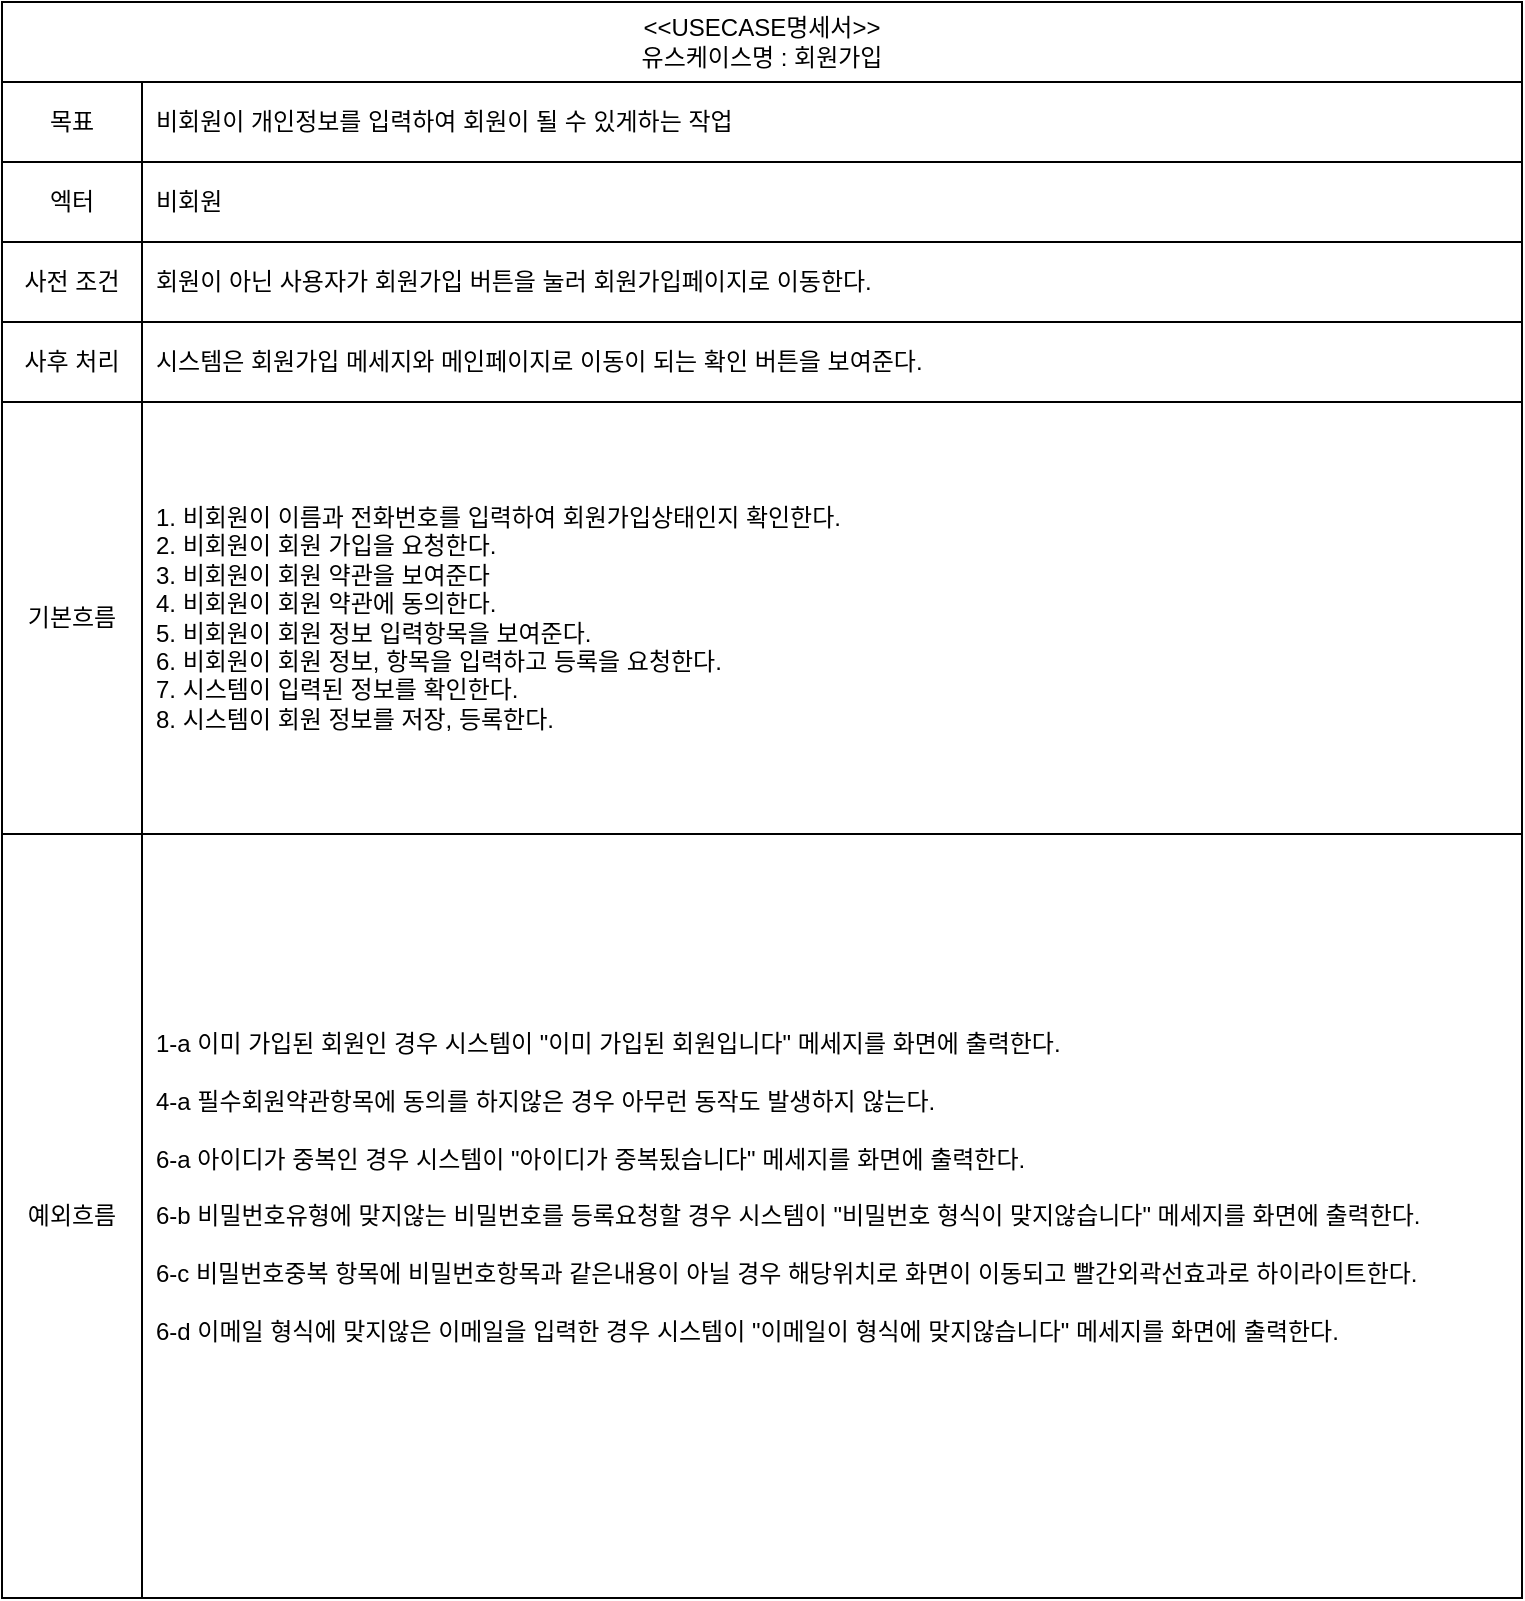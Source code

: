 <mxfile version="27.0.9">
  <diagram id="rVDEocGkngXMyg3_VMqb" name="회원가입 명세서">
    <mxGraphModel dx="1753" dy="894" grid="1" gridSize="10" guides="1" tooltips="1" connect="1" arrows="0" fold="1" page="1" pageScale="1" pageWidth="827" pageHeight="1169" math="0" shadow="0">
      <root>
        <mxCell id="0" />
        <mxCell id="1" parent="0" />
        <mxCell id="K6dPzLNvgxhF_e_WrW4I-232" value="" style="shape=table;startSize=0;container=1;collapsible=0;childLayout=tableLayout;" parent="1" vertex="1">
          <mxGeometry x="40" y="40" width="760" height="798" as="geometry" />
        </mxCell>
        <mxCell id="K6dPzLNvgxhF_e_WrW4I-233" value="" style="shape=tableRow;horizontal=0;startSize=0;swimlaneHead=0;swimlaneBody=0;strokeColor=inherit;top=0;left=0;bottom=0;right=0;collapsible=0;dropTarget=0;fillColor=none;points=[[0,0.5],[1,0.5]];portConstraint=eastwest;" parent="K6dPzLNvgxhF_e_WrW4I-232" vertex="1">
          <mxGeometry width="760" height="40" as="geometry" />
        </mxCell>
        <mxCell id="K6dPzLNvgxhF_e_WrW4I-234" value="&amp;lt;&amp;lt;USECASE명세서&amp;gt;&amp;gt;&lt;div&gt;유스케이스명 : 회원가입&lt;/div&gt;" style="shape=partialRectangle;html=1;whiteSpace=wrap;connectable=0;strokeColor=inherit;overflow=hidden;fillColor=none;top=0;left=0;bottom=0;right=0;pointerEvents=1;rowspan=1;colspan=2;" parent="K6dPzLNvgxhF_e_WrW4I-233" vertex="1">
          <mxGeometry width="760" height="40" as="geometry">
            <mxRectangle width="70" height="40" as="alternateBounds" />
          </mxGeometry>
        </mxCell>
        <mxCell id="K6dPzLNvgxhF_e_WrW4I-235" value="" style="shape=partialRectangle;html=1;whiteSpace=wrap;connectable=0;strokeColor=inherit;overflow=hidden;fillColor=none;top=0;left=0;bottom=0;right=0;pointerEvents=1;" parent="K6dPzLNvgxhF_e_WrW4I-233" vertex="1" visible="0">
          <mxGeometry x="70" width="690" height="40" as="geometry">
            <mxRectangle width="690" height="40" as="alternateBounds" />
          </mxGeometry>
        </mxCell>
        <mxCell id="K6dPzLNvgxhF_e_WrW4I-236" value="" style="shape=tableRow;horizontal=0;startSize=0;swimlaneHead=0;swimlaneBody=0;strokeColor=inherit;top=0;left=0;bottom=0;right=0;collapsible=0;dropTarget=0;fillColor=none;points=[[0,0.5],[1,0.5]];portConstraint=eastwest;" parent="K6dPzLNvgxhF_e_WrW4I-232" vertex="1">
          <mxGeometry y="40" width="760" height="40" as="geometry" />
        </mxCell>
        <mxCell id="K6dPzLNvgxhF_e_WrW4I-237" value="목표" style="shape=partialRectangle;html=1;whiteSpace=wrap;connectable=0;strokeColor=inherit;overflow=hidden;fillColor=none;top=0;left=0;bottom=0;right=0;pointerEvents=1;" parent="K6dPzLNvgxhF_e_WrW4I-236" vertex="1">
          <mxGeometry width="70" height="40" as="geometry">
            <mxRectangle width="70" height="40" as="alternateBounds" />
          </mxGeometry>
        </mxCell>
        <mxCell id="K6dPzLNvgxhF_e_WrW4I-238" value="비회원이 개인정보를 입력하여 회원이 될 수 있게하는 작업" style="shape=partialRectangle;html=1;whiteSpace=wrap;connectable=0;strokeColor=inherit;overflow=hidden;fillColor=none;top=0;left=0;bottom=0;right=0;pointerEvents=1;align=left;spacingTop=0;spacingLeft=5;" parent="K6dPzLNvgxhF_e_WrW4I-236" vertex="1">
          <mxGeometry x="70" width="690" height="40" as="geometry">
            <mxRectangle width="690" height="40" as="alternateBounds" />
          </mxGeometry>
        </mxCell>
        <mxCell id="K6dPzLNvgxhF_e_WrW4I-239" value="" style="shape=tableRow;horizontal=0;startSize=0;swimlaneHead=0;swimlaneBody=0;strokeColor=inherit;top=0;left=0;bottom=0;right=0;collapsible=0;dropTarget=0;fillColor=none;points=[[0,0.5],[1,0.5]];portConstraint=eastwest;" parent="K6dPzLNvgxhF_e_WrW4I-232" vertex="1">
          <mxGeometry y="80" width="760" height="40" as="geometry" />
        </mxCell>
        <mxCell id="K6dPzLNvgxhF_e_WrW4I-240" value="엑터" style="shape=partialRectangle;html=1;whiteSpace=wrap;connectable=0;strokeColor=inherit;overflow=hidden;fillColor=none;top=0;left=0;bottom=0;right=0;pointerEvents=1;" parent="K6dPzLNvgxhF_e_WrW4I-239" vertex="1">
          <mxGeometry width="70" height="40" as="geometry">
            <mxRectangle width="70" height="40" as="alternateBounds" />
          </mxGeometry>
        </mxCell>
        <mxCell id="K6dPzLNvgxhF_e_WrW4I-241" value="비회원" style="shape=partialRectangle;html=1;whiteSpace=wrap;connectable=0;strokeColor=inherit;overflow=hidden;fillColor=none;top=0;left=0;bottom=0;right=0;pointerEvents=1;align=left;spacingTop=0;spacingLeft=5;" parent="K6dPzLNvgxhF_e_WrW4I-239" vertex="1">
          <mxGeometry x="70" width="690" height="40" as="geometry">
            <mxRectangle width="690" height="40" as="alternateBounds" />
          </mxGeometry>
        </mxCell>
        <mxCell id="K6dPzLNvgxhF_e_WrW4I-242" value="" style="shape=tableRow;horizontal=0;startSize=0;swimlaneHead=0;swimlaneBody=0;strokeColor=inherit;top=0;left=0;bottom=0;right=0;collapsible=0;dropTarget=0;fillColor=none;points=[[0,0.5],[1,0.5]];portConstraint=eastwest;" parent="K6dPzLNvgxhF_e_WrW4I-232" vertex="1">
          <mxGeometry y="120" width="760" height="40" as="geometry" />
        </mxCell>
        <mxCell id="K6dPzLNvgxhF_e_WrW4I-243" value="사전 조건" style="shape=partialRectangle;html=1;whiteSpace=wrap;connectable=0;strokeColor=inherit;overflow=hidden;fillColor=none;top=0;left=0;bottom=0;right=0;pointerEvents=1;" parent="K6dPzLNvgxhF_e_WrW4I-242" vertex="1">
          <mxGeometry width="70" height="40" as="geometry">
            <mxRectangle width="70" height="40" as="alternateBounds" />
          </mxGeometry>
        </mxCell>
        <mxCell id="K6dPzLNvgxhF_e_WrW4I-244" value="회원이 아닌 사용자가 회원가입 버튼을 눌러 회원가입페이지로 이동한다." style="shape=partialRectangle;html=1;whiteSpace=wrap;connectable=0;strokeColor=inherit;overflow=hidden;fillColor=none;top=0;left=0;bottom=0;right=0;pointerEvents=1;align=left;spacingTop=0;spacingLeft=5;" parent="K6dPzLNvgxhF_e_WrW4I-242" vertex="1">
          <mxGeometry x="70" width="690" height="40" as="geometry">
            <mxRectangle width="690" height="40" as="alternateBounds" />
          </mxGeometry>
        </mxCell>
        <mxCell id="K6dPzLNvgxhF_e_WrW4I-245" value="" style="shape=tableRow;horizontal=0;startSize=0;swimlaneHead=0;swimlaneBody=0;strokeColor=inherit;top=0;left=0;bottom=0;right=0;collapsible=0;dropTarget=0;fillColor=none;points=[[0,0.5],[1,0.5]];portConstraint=eastwest;" parent="K6dPzLNvgxhF_e_WrW4I-232" vertex="1">
          <mxGeometry y="160" width="760" height="40" as="geometry" />
        </mxCell>
        <mxCell id="K6dPzLNvgxhF_e_WrW4I-246" value="사후 처리" style="shape=partialRectangle;html=1;whiteSpace=wrap;connectable=0;strokeColor=inherit;overflow=hidden;fillColor=none;top=0;left=0;bottom=0;right=0;pointerEvents=1;" parent="K6dPzLNvgxhF_e_WrW4I-245" vertex="1">
          <mxGeometry width="70" height="40" as="geometry">
            <mxRectangle width="70" height="40" as="alternateBounds" />
          </mxGeometry>
        </mxCell>
        <mxCell id="K6dPzLNvgxhF_e_WrW4I-247" value="시스템은 회원가입 메세지와 메인페이지로 이동이 되는 확인 버튼을 보여준다." style="shape=partialRectangle;html=1;whiteSpace=wrap;connectable=0;strokeColor=inherit;overflow=hidden;fillColor=none;top=0;left=0;bottom=0;right=0;pointerEvents=1;align=left;spacingTop=0;spacingLeft=5;" parent="K6dPzLNvgxhF_e_WrW4I-245" vertex="1">
          <mxGeometry x="70" width="690" height="40" as="geometry">
            <mxRectangle width="690" height="40" as="alternateBounds" />
          </mxGeometry>
        </mxCell>
        <mxCell id="K6dPzLNvgxhF_e_WrW4I-248" value="" style="shape=tableRow;horizontal=0;startSize=0;swimlaneHead=0;swimlaneBody=0;strokeColor=inherit;top=0;left=0;bottom=0;right=0;collapsible=0;dropTarget=0;fillColor=none;points=[[0,0.5],[1,0.5]];portConstraint=eastwest;" parent="K6dPzLNvgxhF_e_WrW4I-232" vertex="1">
          <mxGeometry y="200" width="760" height="216" as="geometry" />
        </mxCell>
        <mxCell id="K6dPzLNvgxhF_e_WrW4I-249" value="기본흐름" style="shape=partialRectangle;html=1;whiteSpace=wrap;connectable=0;strokeColor=inherit;overflow=hidden;fillColor=none;top=0;left=0;bottom=0;right=0;pointerEvents=1;" parent="K6dPzLNvgxhF_e_WrW4I-248" vertex="1">
          <mxGeometry width="70" height="216" as="geometry">
            <mxRectangle width="70" height="216" as="alternateBounds" />
          </mxGeometry>
        </mxCell>
        <mxCell id="K6dPzLNvgxhF_e_WrW4I-250" value="1. 비회원이 이름과 전화번호를 입력하여 회원가입상태인지 확인한다.&lt;div&gt;2.&amp;nbsp;&lt;span style=&quot;background-color: transparent; color: light-dark(rgb(0, 0, 0), rgb(255, 255, 255));&quot;&gt;비회원이&lt;/span&gt;&lt;span style=&quot;background-color: transparent; color: light-dark(rgb(0, 0, 0), rgb(255, 255, 255));&quot;&gt;&amp;nbsp;&lt;/span&gt;&lt;span style=&quot;background-color: transparent; color: light-dark(rgb(0, 0, 0), rgb(255, 255, 255));&quot;&gt;회원 가입을 요청한다.&lt;/span&gt;&lt;/div&gt;&lt;div&gt;3.&amp;nbsp;&lt;span style=&quot;background-color: transparent; color: light-dark(rgb(0, 0, 0), rgb(255, 255, 255));&quot;&gt;비회원이&lt;/span&gt;&lt;span style=&quot;background-color: transparent; color: light-dark(rgb(0, 0, 0), rgb(255, 255, 255));&quot;&gt;&amp;nbsp;&lt;/span&gt;&lt;span style=&quot;background-color: transparent; color: light-dark(rgb(0, 0, 0), rgb(255, 255, 255));&quot;&gt;회원 약관을 보여준다&lt;/span&gt;&lt;/div&gt;&lt;div&gt;4.&amp;nbsp;&lt;span style=&quot;background-color: transparent; color: light-dark(rgb(0, 0, 0), rgb(255, 255, 255));&quot;&gt;비회원이&lt;/span&gt;&lt;span style=&quot;background-color: transparent; color: light-dark(rgb(0, 0, 0), rgb(255, 255, 255));&quot;&gt;&amp;nbsp;&lt;/span&gt;&lt;span style=&quot;background-color: transparent; color: light-dark(rgb(0, 0, 0), rgb(255, 255, 255));&quot;&gt;회원 약관에 동의한다.&lt;/span&gt;&lt;/div&gt;&lt;div&gt;5.&amp;nbsp;&lt;span style=&quot;background-color: transparent; color: light-dark(rgb(0, 0, 0), rgb(255, 255, 255));&quot;&gt;비회원이&lt;/span&gt;&lt;span style=&quot;background-color: transparent; color: light-dark(rgb(0, 0, 0), rgb(255, 255, 255));&quot;&gt;&amp;nbsp;&lt;/span&gt;&lt;span style=&quot;background-color: transparent; color: light-dark(rgb(0, 0, 0), rgb(255, 255, 255));&quot;&gt;회원 정보 입력항목을 보여준다.&lt;/span&gt;&lt;/div&gt;&lt;div&gt;6.&amp;nbsp;&lt;span style=&quot;background-color: transparent; color: light-dark(rgb(0, 0, 0), rgb(255, 255, 255));&quot;&gt;비회원이&lt;/span&gt;&lt;span style=&quot;background-color: transparent; color: light-dark(rgb(0, 0, 0), rgb(255, 255, 255));&quot;&gt;&amp;nbsp;&lt;/span&gt;&lt;span style=&quot;background-color: transparent; color: light-dark(rgb(0, 0, 0), rgb(255, 255, 255));&quot;&gt;회원 정보, 항목을 입력하고 등록을 요청한다.&lt;/span&gt;&lt;/div&gt;&lt;div&gt;7. 시스템이 입력된 정보를 확인한다.&lt;/div&gt;&lt;div&gt;8. 시스템이 회원 정보를 저장, 등록한다.&lt;/div&gt;" style="shape=partialRectangle;html=1;whiteSpace=wrap;connectable=0;strokeColor=inherit;overflow=hidden;fillColor=none;top=0;left=0;bottom=0;right=0;pointerEvents=1;align=left;spacingTop=0;spacingLeft=5;" parent="K6dPzLNvgxhF_e_WrW4I-248" vertex="1">
          <mxGeometry x="70" width="690" height="216" as="geometry">
            <mxRectangle width="690" height="216" as="alternateBounds" />
          </mxGeometry>
        </mxCell>
        <mxCell id="K6dPzLNvgxhF_e_WrW4I-254" value="" style="shape=tableRow;horizontal=0;startSize=0;swimlaneHead=0;swimlaneBody=0;strokeColor=inherit;top=0;left=0;bottom=0;right=0;collapsible=0;dropTarget=0;fillColor=none;points=[[0,0.5],[1,0.5]];portConstraint=eastwest;" parent="K6dPzLNvgxhF_e_WrW4I-232" vertex="1">
          <mxGeometry y="416" width="760" height="382" as="geometry" />
        </mxCell>
        <mxCell id="K6dPzLNvgxhF_e_WrW4I-255" value="예외흐름" style="shape=partialRectangle;html=1;whiteSpace=wrap;connectable=0;strokeColor=inherit;overflow=hidden;fillColor=none;top=0;left=0;bottom=0;right=0;pointerEvents=1;" parent="K6dPzLNvgxhF_e_WrW4I-254" vertex="1">
          <mxGeometry width="70" height="382" as="geometry">
            <mxRectangle width="70" height="382" as="alternateBounds" />
          </mxGeometry>
        </mxCell>
        <mxCell id="K6dPzLNvgxhF_e_WrW4I-256" value="1-a 이미 가입된 회원인 경우 시스템이 &quot;이미 가입된 회원입니다&quot; 메세지를 화면에 출력한다.&lt;div&gt;&lt;br&gt;&lt;/div&gt;&lt;div&gt;4-a 필수회원약관항목에 동의를 하지않은 경우 아무런 동작도 발생하지 않는다.&lt;/div&gt;&lt;div&gt;&lt;br&gt;&lt;/div&gt;&lt;div&gt;6-a 아이디가 중복인 경우 시스템이 &quot;아이디가 중복됬습니다&quot; 메세지를 화면에 출력한다.&lt;/div&gt;&lt;div&gt;&lt;br&gt;&lt;/div&gt;&lt;div&gt;6-b 비밀번호유형에 맞지않는 비밀번호를 등록요청할 경우 시스템이 &quot;비밀번호 형식이 맞지않습니다&quot; 메세지를 화면에 출력한다.&lt;/div&gt;&lt;div&gt;&lt;br&gt;&lt;/div&gt;&lt;div&gt;6-c 비밀번호중복 항목에 비밀번호항목과 같은내용이 아닐 경우 해당위치로 화면이 이동되고 빨간외곽선효과로 하이라이트한다.&lt;/div&gt;&lt;div&gt;&lt;br&gt;&lt;/div&gt;&lt;div&gt;6-d 이메일 형식에 맞지않은 이메일을 입력한 경우 시스템이 &quot;이메일이 형식에 맞지않습니다&quot; 메세지를 화면에 출력한다.&lt;div&gt;&lt;div&gt;&lt;br&gt;&lt;/div&gt;&lt;div&gt;&lt;br&gt;&lt;/div&gt;&lt;/div&gt;&lt;/div&gt;" style="shape=partialRectangle;html=1;whiteSpace=wrap;connectable=0;strokeColor=inherit;overflow=hidden;fillColor=none;top=0;left=0;bottom=0;right=0;pointerEvents=1;align=left;spacingTop=0;spacingLeft=5;" parent="K6dPzLNvgxhF_e_WrW4I-254" vertex="1">
          <mxGeometry x="70" width="690" height="382" as="geometry">
            <mxRectangle width="690" height="382" as="alternateBounds" />
          </mxGeometry>
        </mxCell>
      </root>
    </mxGraphModel>
  </diagram>
</mxfile>

